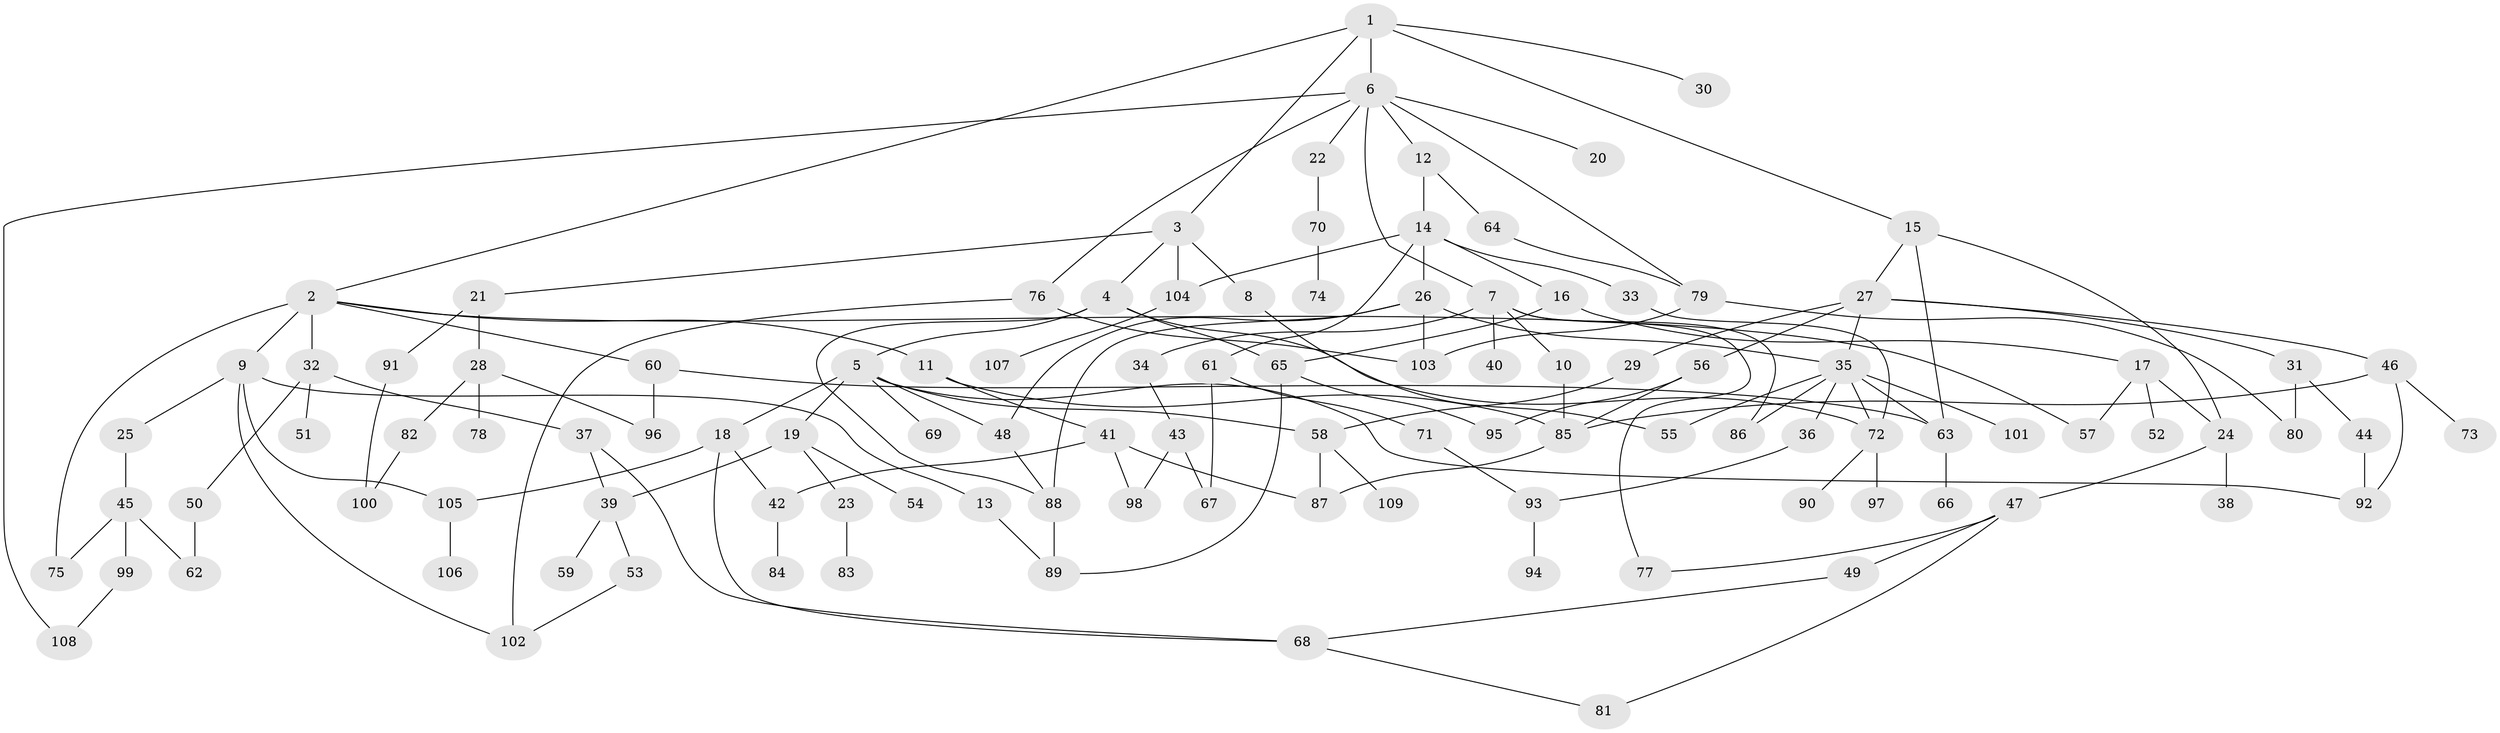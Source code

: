 // coarse degree distribution, {5: 0.13636363636363635, 3: 0.25, 1: 0.09090909090909091, 9: 0.045454545454545456, 4: 0.13636363636363635, 6: 0.045454545454545456, 2: 0.22727272727272727, 7: 0.06818181818181818}
// Generated by graph-tools (version 1.1) at 2025/35/03/04/25 23:35:59]
// undirected, 109 vertices, 154 edges
graph export_dot {
  node [color=gray90,style=filled];
  1;
  2;
  3;
  4;
  5;
  6;
  7;
  8;
  9;
  10;
  11;
  12;
  13;
  14;
  15;
  16;
  17;
  18;
  19;
  20;
  21;
  22;
  23;
  24;
  25;
  26;
  27;
  28;
  29;
  30;
  31;
  32;
  33;
  34;
  35;
  36;
  37;
  38;
  39;
  40;
  41;
  42;
  43;
  44;
  45;
  46;
  47;
  48;
  49;
  50;
  51;
  52;
  53;
  54;
  55;
  56;
  57;
  58;
  59;
  60;
  61;
  62;
  63;
  64;
  65;
  66;
  67;
  68;
  69;
  70;
  71;
  72;
  73;
  74;
  75;
  76;
  77;
  78;
  79;
  80;
  81;
  82;
  83;
  84;
  85;
  86;
  87;
  88;
  89;
  90;
  91;
  92;
  93;
  94;
  95;
  96;
  97;
  98;
  99;
  100;
  101;
  102;
  103;
  104;
  105;
  106;
  107;
  108;
  109;
  1 -- 2;
  1 -- 3;
  1 -- 6;
  1 -- 15;
  1 -- 30;
  2 -- 9;
  2 -- 11;
  2 -- 32;
  2 -- 57;
  2 -- 60;
  2 -- 75;
  3 -- 4;
  3 -- 8;
  3 -- 21;
  3 -- 104;
  4 -- 5;
  4 -- 72;
  4 -- 65;
  4 -- 88;
  5 -- 18;
  5 -- 19;
  5 -- 48;
  5 -- 69;
  5 -- 92;
  5 -- 58;
  6 -- 7;
  6 -- 12;
  6 -- 20;
  6 -- 22;
  6 -- 76;
  6 -- 108;
  6 -- 79;
  7 -- 10;
  7 -- 34;
  7 -- 40;
  7 -- 86;
  7 -- 77;
  8 -- 55;
  9 -- 13;
  9 -- 25;
  9 -- 102;
  9 -- 105;
  10 -- 85;
  11 -- 41;
  11 -- 85;
  12 -- 14;
  12 -- 64;
  13 -- 89;
  14 -- 16;
  14 -- 26;
  14 -- 33;
  14 -- 61;
  14 -- 104;
  15 -- 24;
  15 -- 27;
  15 -- 63;
  16 -- 17;
  16 -- 65;
  17 -- 52;
  17 -- 24;
  17 -- 57;
  18 -- 68;
  18 -- 105;
  18 -- 42;
  19 -- 23;
  19 -- 54;
  19 -- 39;
  21 -- 28;
  21 -- 91;
  22 -- 70;
  23 -- 83;
  24 -- 38;
  24 -- 47;
  25 -- 45;
  26 -- 88;
  26 -- 103;
  26 -- 35;
  26 -- 48;
  27 -- 29;
  27 -- 31;
  27 -- 35;
  27 -- 46;
  27 -- 56;
  28 -- 78;
  28 -- 82;
  28 -- 96;
  29 -- 58;
  31 -- 44;
  31 -- 80;
  32 -- 37;
  32 -- 50;
  32 -- 51;
  33 -- 72;
  34 -- 43;
  35 -- 36;
  35 -- 55;
  35 -- 101;
  35 -- 86;
  35 -- 63;
  35 -- 72;
  36 -- 93;
  37 -- 39;
  37 -- 68;
  39 -- 53;
  39 -- 59;
  41 -- 42;
  41 -- 87;
  41 -- 98;
  42 -- 84;
  43 -- 98;
  43 -- 67;
  44 -- 92;
  45 -- 75;
  45 -- 99;
  45 -- 62;
  46 -- 73;
  46 -- 92;
  46 -- 85;
  47 -- 49;
  47 -- 77;
  47 -- 81;
  48 -- 88;
  49 -- 68;
  50 -- 62;
  53 -- 102;
  56 -- 85;
  56 -- 95;
  58 -- 109;
  58 -- 87;
  60 -- 96;
  60 -- 63;
  61 -- 67;
  61 -- 71;
  63 -- 66;
  64 -- 79;
  65 -- 95;
  65 -- 89;
  68 -- 81;
  70 -- 74;
  71 -- 93;
  72 -- 90;
  72 -- 97;
  76 -- 103;
  76 -- 102;
  79 -- 80;
  79 -- 103;
  82 -- 100;
  85 -- 87;
  88 -- 89;
  91 -- 100;
  93 -- 94;
  99 -- 108;
  104 -- 107;
  105 -- 106;
}
